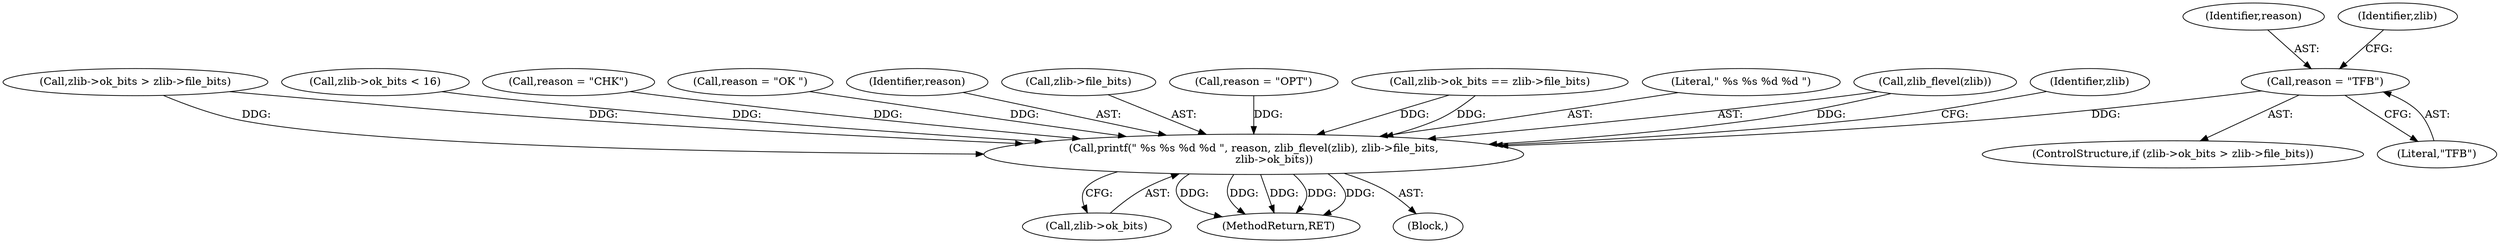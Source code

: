 digraph "0_Android_9d4853418ab2f754c2b63e091c29c5529b8b86ca_175@pointer" {
"1000143" [label="(Call,reason = \"TFB\")"];
"1000169" [label="(Call,printf(\" %s %s %d %d \", reason, zlib_flevel(zlib), zlib->file_bits,\n            zlib->ok_bits))"];
"1000136" [label="(Call,zlib->ok_bits > zlib->file_bits)"];
"1000120" [label="(Call,zlib->ok_bits < 16)"];
"1000131" [label="(Call,reason = \"CHK\")"];
"1000144" [label="(Identifier,reason)"];
"1000177" [label="(Call,zlib->ok_bits)"];
"1000296" [label="(MethodReturn,RET)"];
"1000155" [label="(Call,reason = \"OK \")"];
"1000171" [label="(Identifier,reason)"];
"1000169" [label="(Call,printf(\" %s %s %d %d \", reason, zlib_flevel(zlib), zlib->file_bits,\n            zlib->ok_bits))"];
"1000174" [label="(Call,zlib->file_bits)"];
"1000143" [label="(Call,reason = \"TFB\")"];
"1000165" [label="(Identifier,zlib)"];
"1000125" [label="(Block,)"];
"1000159" [label="(Call,reason = \"OPT\")"];
"1000148" [label="(Call,zlib->ok_bits == zlib->file_bits)"];
"1000170" [label="(Literal,\" %s %s %d %d \")"];
"1000135" [label="(ControlStructure,if (zlib->ok_bits > zlib->file_bits))"];
"1000172" [label="(Call,zlib_flevel(zlib))"];
"1000145" [label="(Literal,\"TFB\")"];
"1000182" [label="(Identifier,zlib)"];
"1000143" -> "1000135"  [label="AST: "];
"1000143" -> "1000145"  [label="CFG: "];
"1000144" -> "1000143"  [label="AST: "];
"1000145" -> "1000143"  [label="AST: "];
"1000165" -> "1000143"  [label="CFG: "];
"1000143" -> "1000169"  [label="DDG: "];
"1000169" -> "1000125"  [label="AST: "];
"1000169" -> "1000177"  [label="CFG: "];
"1000170" -> "1000169"  [label="AST: "];
"1000171" -> "1000169"  [label="AST: "];
"1000172" -> "1000169"  [label="AST: "];
"1000174" -> "1000169"  [label="AST: "];
"1000177" -> "1000169"  [label="AST: "];
"1000182" -> "1000169"  [label="CFG: "];
"1000169" -> "1000296"  [label="DDG: "];
"1000169" -> "1000296"  [label="DDG: "];
"1000169" -> "1000296"  [label="DDG: "];
"1000169" -> "1000296"  [label="DDG: "];
"1000169" -> "1000296"  [label="DDG: "];
"1000159" -> "1000169"  [label="DDG: "];
"1000131" -> "1000169"  [label="DDG: "];
"1000155" -> "1000169"  [label="DDG: "];
"1000172" -> "1000169"  [label="DDG: "];
"1000136" -> "1000169"  [label="DDG: "];
"1000136" -> "1000169"  [label="DDG: "];
"1000148" -> "1000169"  [label="DDG: "];
"1000148" -> "1000169"  [label="DDG: "];
"1000120" -> "1000169"  [label="DDG: "];
}

